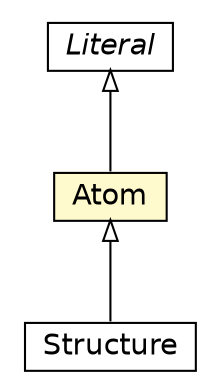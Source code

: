 #!/usr/local/bin/dot
#
# Class diagram 
# Generated by UMLGraph version 5.1 (http://www.umlgraph.org/)
#

digraph G {
	edge [fontname="Helvetica",fontsize=10,labelfontname="Helvetica",labelfontsize=10];
	node [fontname="Helvetica",fontsize=10,shape=plaintext];
	nodesep=0.25;
	ranksep=0.5;
	// jason.asSyntax.Structure
	c22096 [label=<<table title="jason.asSyntax.Structure" border="0" cellborder="1" cellspacing="0" cellpadding="2" port="p" href="./Structure.html">
		<tr><td><table border="0" cellspacing="0" cellpadding="1">
<tr><td align="center" balign="center"> Structure </td></tr>
		</table></td></tr>
		</table>>, fontname="Helvetica", fontcolor="black", fontsize=14.0];
	// jason.asSyntax.Literal
	c22118 [label=<<table title="jason.asSyntax.Literal" border="0" cellborder="1" cellspacing="0" cellpadding="2" port="p" href="./Literal.html">
		<tr><td><table border="0" cellspacing="0" cellpadding="1">
<tr><td align="center" balign="center"><font face="Helvetica-Oblique"> Literal </font></td></tr>
		</table></td></tr>
		</table>>, fontname="Helvetica", fontcolor="black", fontsize=14.0];
	// jason.asSyntax.Atom
	c22127 [label=<<table title="jason.asSyntax.Atom" border="0" cellborder="1" cellspacing="0" cellpadding="2" port="p" bgcolor="lemonChiffon" href="./Atom.html">
		<tr><td><table border="0" cellspacing="0" cellpadding="1">
<tr><td align="center" balign="center"> Atom </td></tr>
		</table></td></tr>
		</table>>, fontname="Helvetica", fontcolor="black", fontsize=14.0];
	//jason.asSyntax.Structure extends jason.asSyntax.Atom
	c22127:p -> c22096:p [dir=back,arrowtail=empty];
	//jason.asSyntax.Atom extends jason.asSyntax.Literal
	c22118:p -> c22127:p [dir=back,arrowtail=empty];
}

